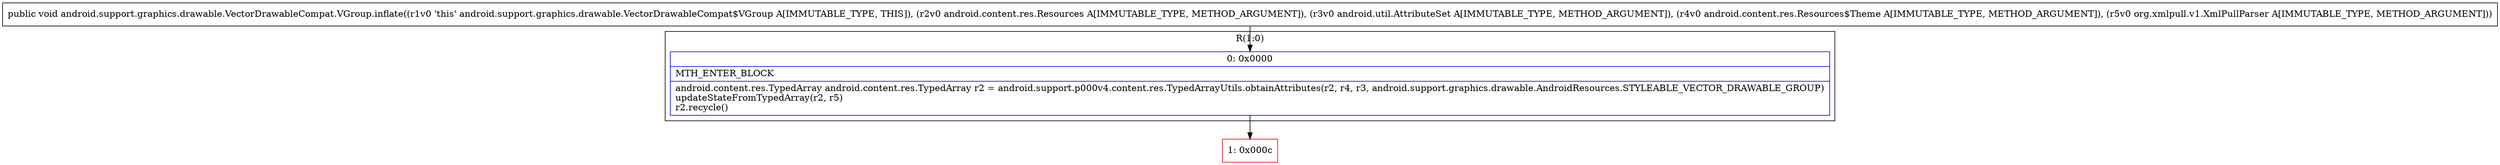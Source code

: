 digraph "CFG forandroid.support.graphics.drawable.VectorDrawableCompat.VGroup.inflate(Landroid\/content\/res\/Resources;Landroid\/util\/AttributeSet;Landroid\/content\/res\/Resources$Theme;Lorg\/xmlpull\/v1\/XmlPullParser;)V" {
subgraph cluster_Region_750941509 {
label = "R(1:0)";
node [shape=record,color=blue];
Node_0 [shape=record,label="{0\:\ 0x0000|MTH_ENTER_BLOCK\l|android.content.res.TypedArray android.content.res.TypedArray r2 = android.support.p000v4.content.res.TypedArrayUtils.obtainAttributes(r2, r4, r3, android.support.graphics.drawable.AndroidResources.STYLEABLE_VECTOR_DRAWABLE_GROUP)\lupdateStateFromTypedArray(r2, r5)\lr2.recycle()\l}"];
}
Node_1 [shape=record,color=red,label="{1\:\ 0x000c}"];
MethodNode[shape=record,label="{public void android.support.graphics.drawable.VectorDrawableCompat.VGroup.inflate((r1v0 'this' android.support.graphics.drawable.VectorDrawableCompat$VGroup A[IMMUTABLE_TYPE, THIS]), (r2v0 android.content.res.Resources A[IMMUTABLE_TYPE, METHOD_ARGUMENT]), (r3v0 android.util.AttributeSet A[IMMUTABLE_TYPE, METHOD_ARGUMENT]), (r4v0 android.content.res.Resources$Theme A[IMMUTABLE_TYPE, METHOD_ARGUMENT]), (r5v0 org.xmlpull.v1.XmlPullParser A[IMMUTABLE_TYPE, METHOD_ARGUMENT])) }"];
MethodNode -> Node_0;
Node_0 -> Node_1;
}

